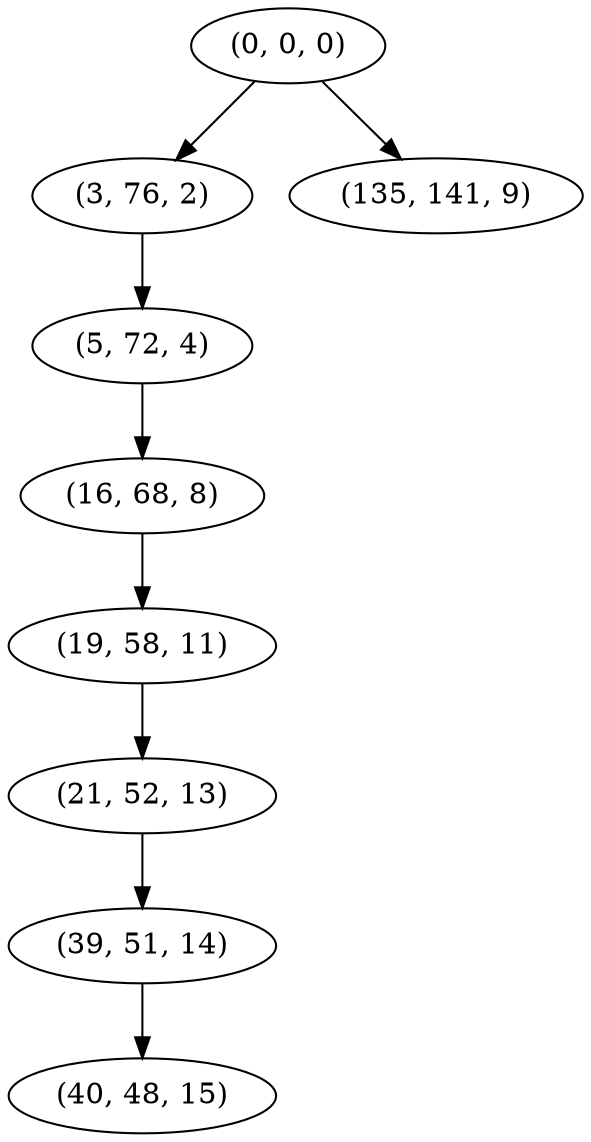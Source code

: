 digraph tree {
    "(0, 0, 0)";
    "(3, 76, 2)";
    "(5, 72, 4)";
    "(16, 68, 8)";
    "(19, 58, 11)";
    "(21, 52, 13)";
    "(39, 51, 14)";
    "(40, 48, 15)";
    "(135, 141, 9)";
    "(0, 0, 0)" -> "(3, 76, 2)";
    "(0, 0, 0)" -> "(135, 141, 9)";
    "(3, 76, 2)" -> "(5, 72, 4)";
    "(5, 72, 4)" -> "(16, 68, 8)";
    "(16, 68, 8)" -> "(19, 58, 11)";
    "(19, 58, 11)" -> "(21, 52, 13)";
    "(21, 52, 13)" -> "(39, 51, 14)";
    "(39, 51, 14)" -> "(40, 48, 15)";
}
